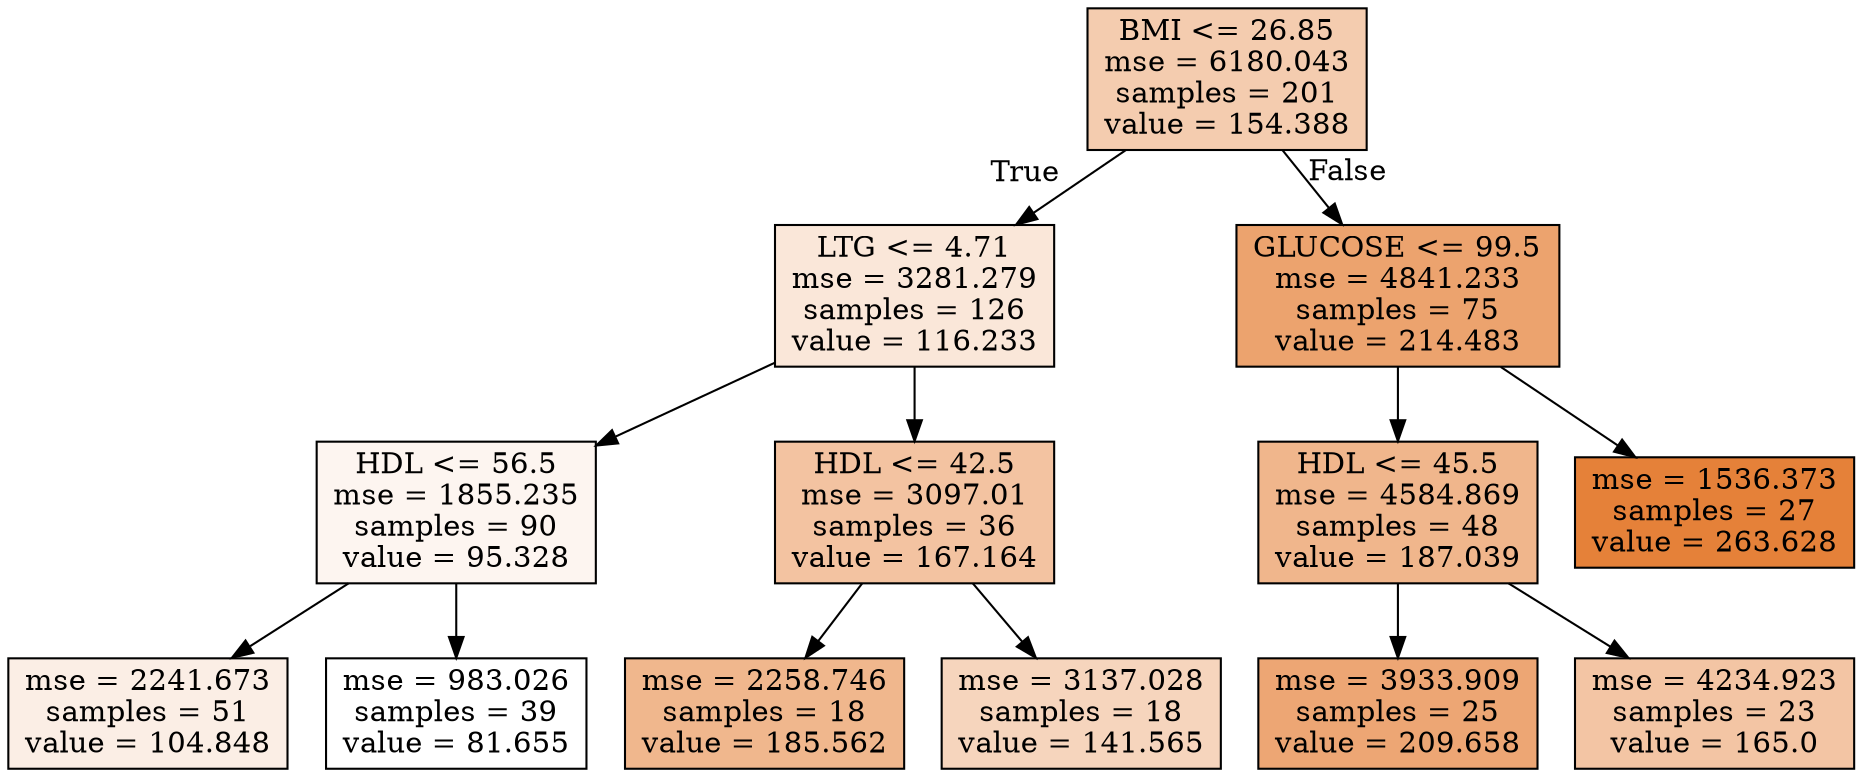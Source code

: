 digraph Tree {
node [shape=box, style="filled", color="black"] ;
0 [label="BMI <= 26.85\nmse = 6180.043\nsamples = 201\nvalue = 154.388", fillcolor="#e5813966"] ;
1 [label="LTG <= 4.71\nmse = 3281.279\nsamples = 126\nvalue = 116.233", fillcolor="#e5813930"] ;
0 -> 1 [labeldistance=2.5, labelangle=45, headlabel="True"] ;
2 [label="HDL <= 56.5\nmse = 1855.235\nsamples = 90\nvalue = 95.328", fillcolor="#e5813913"] ;
1 -> 2 ;
3 [label="mse = 2241.673\nsamples = 51\nvalue = 104.848", fillcolor="#e5813921"] ;
2 -> 3 ;
4 [label="mse = 983.026\nsamples = 39\nvalue = 81.655", fillcolor="#e5813900"] ;
2 -> 4 ;
5 [label="HDL <= 42.5\nmse = 3097.01\nsamples = 36\nvalue = 167.164", fillcolor="#e5813978"] ;
1 -> 5 ;
6 [label="mse = 2258.746\nsamples = 18\nvalue = 185.562", fillcolor="#e5813992"] ;
5 -> 6 ;
7 [label="mse = 3137.028\nsamples = 18\nvalue = 141.565", fillcolor="#e5813954"] ;
5 -> 7 ;
8 [label="GLUCOSE <= 99.5\nmse = 4841.233\nsamples = 75\nvalue = 214.483", fillcolor="#e58139ba"] ;
0 -> 8 [labeldistance=2.5, labelangle=-45, headlabel="False"] ;
9 [label="HDL <= 45.5\nmse = 4584.869\nsamples = 48\nvalue = 187.039", fillcolor="#e5813994"] ;
8 -> 9 ;
10 [label="mse = 3933.909\nsamples = 25\nvalue = 209.658", fillcolor="#e58139b3"] ;
9 -> 10 ;
11 [label="mse = 4234.923\nsamples = 23\nvalue = 165.0", fillcolor="#e5813975"] ;
9 -> 11 ;
12 [label="mse = 1536.373\nsamples = 27\nvalue = 263.628", fillcolor="#e58139ff"] ;
8 -> 12 ;
}